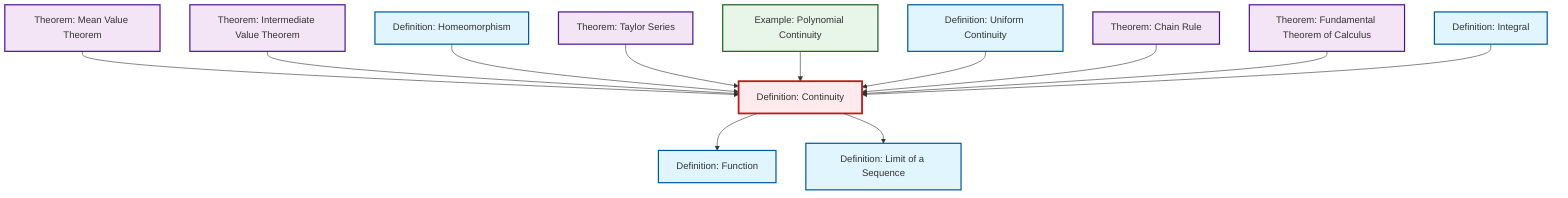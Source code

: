 graph TD
    classDef definition fill:#e1f5fe,stroke:#01579b,stroke-width:2px
    classDef theorem fill:#f3e5f5,stroke:#4a148c,stroke-width:2px
    classDef axiom fill:#fff3e0,stroke:#e65100,stroke-width:2px
    classDef example fill:#e8f5e9,stroke:#1b5e20,stroke-width:2px
    classDef current fill:#ffebee,stroke:#b71c1c,stroke-width:3px
    thm-mean-value["Theorem: Mean Value Theorem"]:::theorem
    def-homeomorphism["Definition: Homeomorphism"]:::definition
    ex-polynomial-continuity["Example: Polynomial Continuity"]:::example
    def-uniform-continuity["Definition: Uniform Continuity"]:::definition
    def-continuity["Definition: Continuity"]:::definition
    def-function["Definition: Function"]:::definition
    def-limit["Definition: Limit of a Sequence"]:::definition
    thm-intermediate-value["Theorem: Intermediate Value Theorem"]:::theorem
    thm-fundamental-calculus["Theorem: Fundamental Theorem of Calculus"]:::theorem
    thm-chain-rule["Theorem: Chain Rule"]:::theorem
    thm-taylor-series["Theorem: Taylor Series"]:::theorem
    def-integral["Definition: Integral"]:::definition
    thm-mean-value --> def-continuity
    def-continuity --> def-function
    thm-intermediate-value --> def-continuity
    def-homeomorphism --> def-continuity
    thm-taylor-series --> def-continuity
    ex-polynomial-continuity --> def-continuity
    def-uniform-continuity --> def-continuity
    def-continuity --> def-limit
    thm-chain-rule --> def-continuity
    thm-fundamental-calculus --> def-continuity
    def-integral --> def-continuity
    class def-continuity current